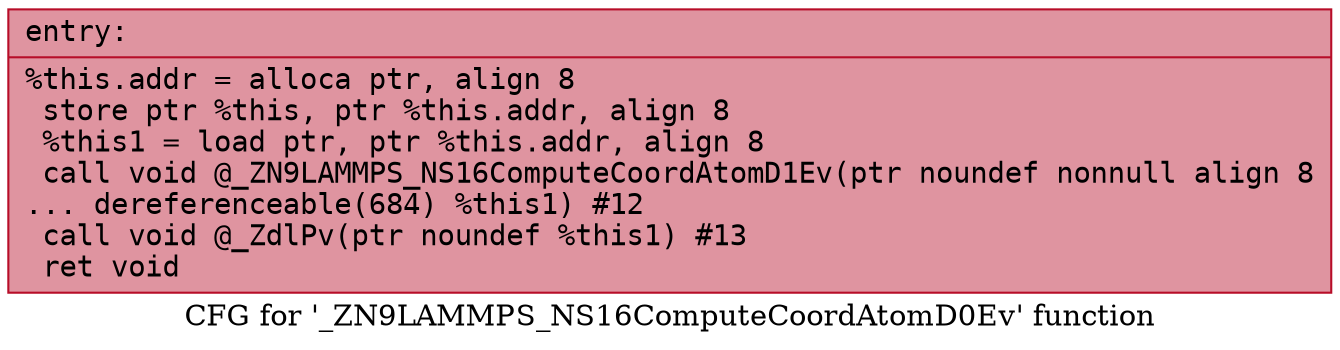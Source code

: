 digraph "CFG for '_ZN9LAMMPS_NS16ComputeCoordAtomD0Ev' function" {
	label="CFG for '_ZN9LAMMPS_NS16ComputeCoordAtomD0Ev' function";

	Node0x5565f25cb3b0 [shape=record,color="#b70d28ff", style=filled, fillcolor="#b70d2870" fontname="Courier",label="{entry:\l|  %this.addr = alloca ptr, align 8\l  store ptr %this, ptr %this.addr, align 8\l  %this1 = load ptr, ptr %this.addr, align 8\l  call void @_ZN9LAMMPS_NS16ComputeCoordAtomD1Ev(ptr noundef nonnull align 8\l... dereferenceable(684) %this1) #12\l  call void @_ZdlPv(ptr noundef %this1) #13\l  ret void\l}"];
}
